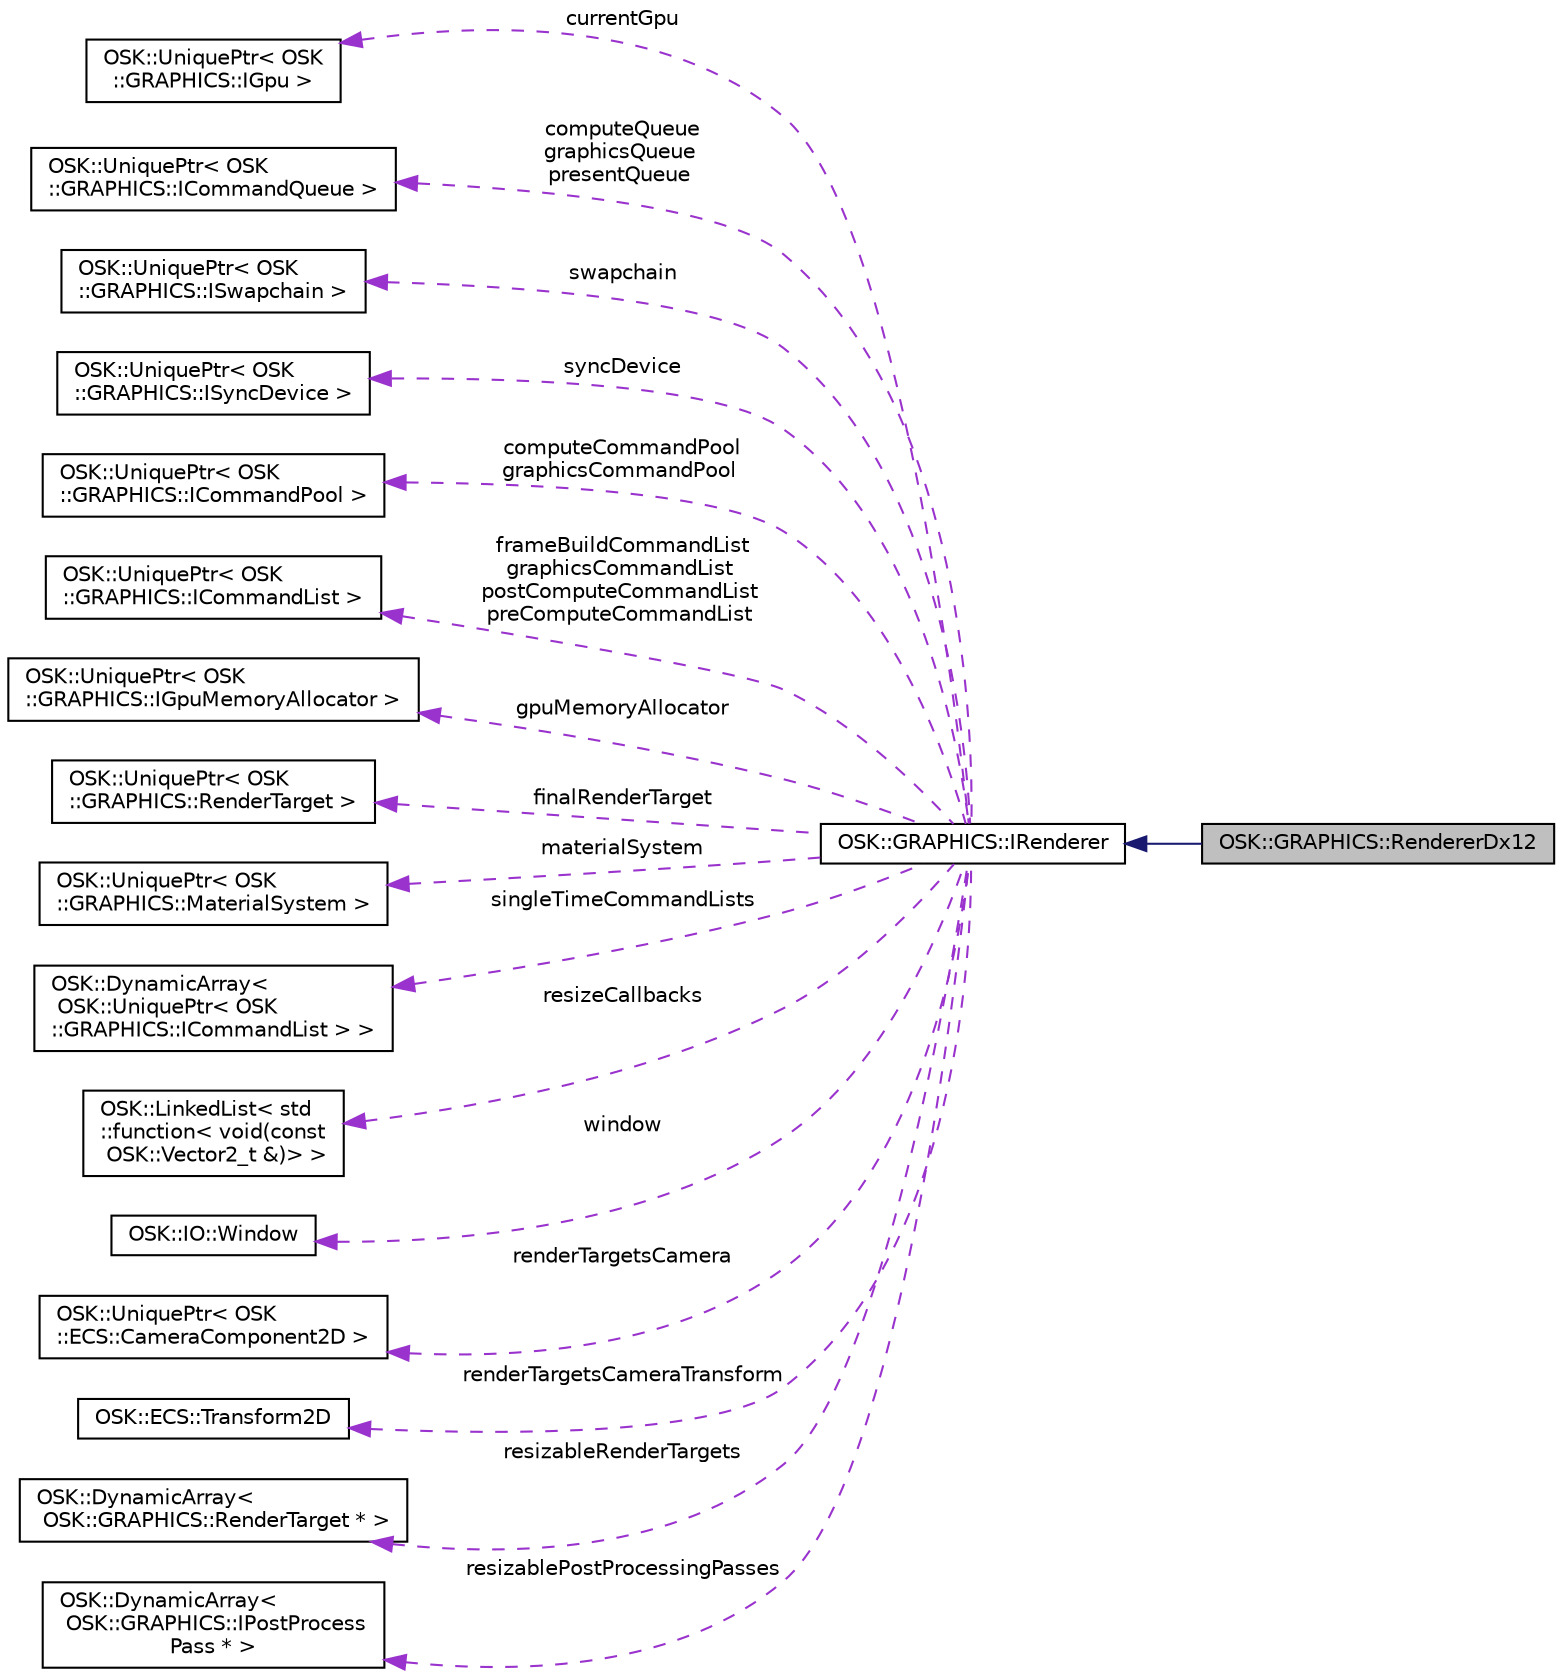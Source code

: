 digraph "OSK::GRAPHICS::RendererDx12"
{
 // LATEX_PDF_SIZE
  edge [fontname="Helvetica",fontsize="10",labelfontname="Helvetica",labelfontsize="10"];
  node [fontname="Helvetica",fontsize="10",shape=record];
  rankdir="LR";
  Node1 [label="OSK::GRAPHICS::RendererDx12",height=0.2,width=0.4,color="black", fillcolor="grey75", style="filled", fontcolor="black",tooltip="Implementación de la interfaz para el renderizador de DirectX 12."];
  Node2 -> Node1 [dir="back",color="midnightblue",fontsize="10",style="solid",fontname="Helvetica"];
  Node2 [label="OSK::GRAPHICS::IRenderer",height=0.2,width=0.4,color="black", fillcolor="white", style="filled",URL="$class_o_s_k_1_1_g_r_a_p_h_i_c_s_1_1_i_renderer.html",tooltip="Proporciona la interfaz de un renderizador."];
  Node3 -> Node2 [dir="back",color="darkorchid3",fontsize="10",style="dashed",label=" currentGpu" ,fontname="Helvetica"];
  Node3 [label="OSK::UniquePtr\< OSK\l::GRAPHICS::IGpu \>",height=0.2,width=0.4,color="black", fillcolor="white", style="filled",URL="$class_o_s_k_1_1_unique_ptr.html",tooltip=" "];
  Node4 -> Node2 [dir="back",color="darkorchid3",fontsize="10",style="dashed",label=" computeQueue\ngraphicsQueue\npresentQueue" ,fontname="Helvetica"];
  Node4 [label="OSK::UniquePtr\< OSK\l::GRAPHICS::ICommandQueue \>",height=0.2,width=0.4,color="black", fillcolor="white", style="filled",URL="$class_o_s_k_1_1_unique_ptr.html",tooltip=" "];
  Node5 -> Node2 [dir="back",color="darkorchid3",fontsize="10",style="dashed",label=" swapchain" ,fontname="Helvetica"];
  Node5 [label="OSK::UniquePtr\< OSK\l::GRAPHICS::ISwapchain \>",height=0.2,width=0.4,color="black", fillcolor="white", style="filled",URL="$class_o_s_k_1_1_unique_ptr.html",tooltip=" "];
  Node6 -> Node2 [dir="back",color="darkorchid3",fontsize="10",style="dashed",label=" syncDevice" ,fontname="Helvetica"];
  Node6 [label="OSK::UniquePtr\< OSK\l::GRAPHICS::ISyncDevice \>",height=0.2,width=0.4,color="black", fillcolor="white", style="filled",URL="$class_o_s_k_1_1_unique_ptr.html",tooltip=" "];
  Node7 -> Node2 [dir="back",color="darkorchid3",fontsize="10",style="dashed",label=" computeCommandPool\ngraphicsCommandPool" ,fontname="Helvetica"];
  Node7 [label="OSK::UniquePtr\< OSK\l::GRAPHICS::ICommandPool \>",height=0.2,width=0.4,color="black", fillcolor="white", style="filled",URL="$class_o_s_k_1_1_unique_ptr.html",tooltip=" "];
  Node8 -> Node2 [dir="back",color="darkorchid3",fontsize="10",style="dashed",label=" frameBuildCommandList\ngraphicsCommandList\npostComputeCommandList\npreComputeCommandList" ,fontname="Helvetica"];
  Node8 [label="OSK::UniquePtr\< OSK\l::GRAPHICS::ICommandList \>",height=0.2,width=0.4,color="black", fillcolor="white", style="filled",URL="$class_o_s_k_1_1_unique_ptr.html",tooltip=" "];
  Node9 -> Node2 [dir="back",color="darkorchid3",fontsize="10",style="dashed",label=" gpuMemoryAllocator" ,fontname="Helvetica"];
  Node9 [label="OSK::UniquePtr\< OSK\l::GRAPHICS::IGpuMemoryAllocator \>",height=0.2,width=0.4,color="black", fillcolor="white", style="filled",URL="$class_o_s_k_1_1_unique_ptr.html",tooltip=" "];
  Node10 -> Node2 [dir="back",color="darkorchid3",fontsize="10",style="dashed",label=" finalRenderTarget" ,fontname="Helvetica"];
  Node10 [label="OSK::UniquePtr\< OSK\l::GRAPHICS::RenderTarget \>",height=0.2,width=0.4,color="black", fillcolor="white", style="filled",URL="$class_o_s_k_1_1_unique_ptr.html",tooltip=" "];
  Node11 -> Node2 [dir="back",color="darkorchid3",fontsize="10",style="dashed",label=" materialSystem" ,fontname="Helvetica"];
  Node11 [label="OSK::UniquePtr\< OSK\l::GRAPHICS::MaterialSystem \>",height=0.2,width=0.4,color="black", fillcolor="white", style="filled",URL="$class_o_s_k_1_1_unique_ptr.html",tooltip=" "];
  Node12 -> Node2 [dir="back",color="darkorchid3",fontsize="10",style="dashed",label=" singleTimeCommandLists" ,fontname="Helvetica"];
  Node12 [label="OSK::DynamicArray\<\l OSK::UniquePtr\< OSK\l::GRAPHICS::ICommandList \> \>",height=0.2,width=0.4,color="black", fillcolor="white", style="filled",URL="$class_o_s_k_1_1_dynamic_array.html",tooltip=" "];
  Node13 -> Node2 [dir="back",color="darkorchid3",fontsize="10",style="dashed",label=" resizeCallbacks" ,fontname="Helvetica"];
  Node13 [label="OSK::LinkedList\< std\l::function\< void(const\l OSK::Vector2_t &)\> \>",height=0.2,width=0.4,color="black", fillcolor="white", style="filled",URL="$class_o_s_k_1_1_linked_list.html",tooltip=" "];
  Node14 -> Node2 [dir="back",color="darkorchid3",fontsize="10",style="dashed",label=" window" ,fontname="Helvetica"];
  Node14 [label="OSK::IO::Window",height=0.2,width=0.4,color="black", fillcolor="white", style="filled",URL="$class_o_s_k_1_1_i_o_1_1_window.html",tooltip="Clase que representa una ventana. En esta ventana se renderizará el juego. También se encarga del inp..."];
  Node15 -> Node2 [dir="back",color="darkorchid3",fontsize="10",style="dashed",label=" renderTargetsCamera" ,fontname="Helvetica"];
  Node15 [label="OSK::UniquePtr\< OSK\l::ECS::CameraComponent2D \>",height=0.2,width=0.4,color="black", fillcolor="white", style="filled",URL="$class_o_s_k_1_1_unique_ptr.html",tooltip=" "];
  Node16 -> Node2 [dir="back",color="darkorchid3",fontsize="10",style="dashed",label=" renderTargetsCameraTransform" ,fontname="Helvetica"];
  Node16 [label="OSK::ECS::Transform2D",height=0.2,width=0.4,color="black", fillcolor="white", style="filled",URL="$class_o_s_k_1_1_e_c_s_1_1_transform2_d.html",tooltip="Clase que almacena el 'transform' de un objeto en un mundo 2D. El transform contiene posición,..."];
  Node17 -> Node2 [dir="back",color="darkorchid3",fontsize="10",style="dashed",label=" resizableRenderTargets" ,fontname="Helvetica"];
  Node17 [label="OSK::DynamicArray\<\l OSK::GRAPHICS::RenderTarget * \>",height=0.2,width=0.4,color="black", fillcolor="white", style="filled",URL="$class_o_s_k_1_1_dynamic_array.html",tooltip=" "];
  Node18 -> Node2 [dir="back",color="darkorchid3",fontsize="10",style="dashed",label=" resizablePostProcessingPasses" ,fontname="Helvetica"];
  Node18 [label="OSK::DynamicArray\<\l OSK::GRAPHICS::IPostProcess\lPass * \>",height=0.2,width=0.4,color="black", fillcolor="white", style="filled",URL="$class_o_s_k_1_1_dynamic_array.html",tooltip=" "];
}
